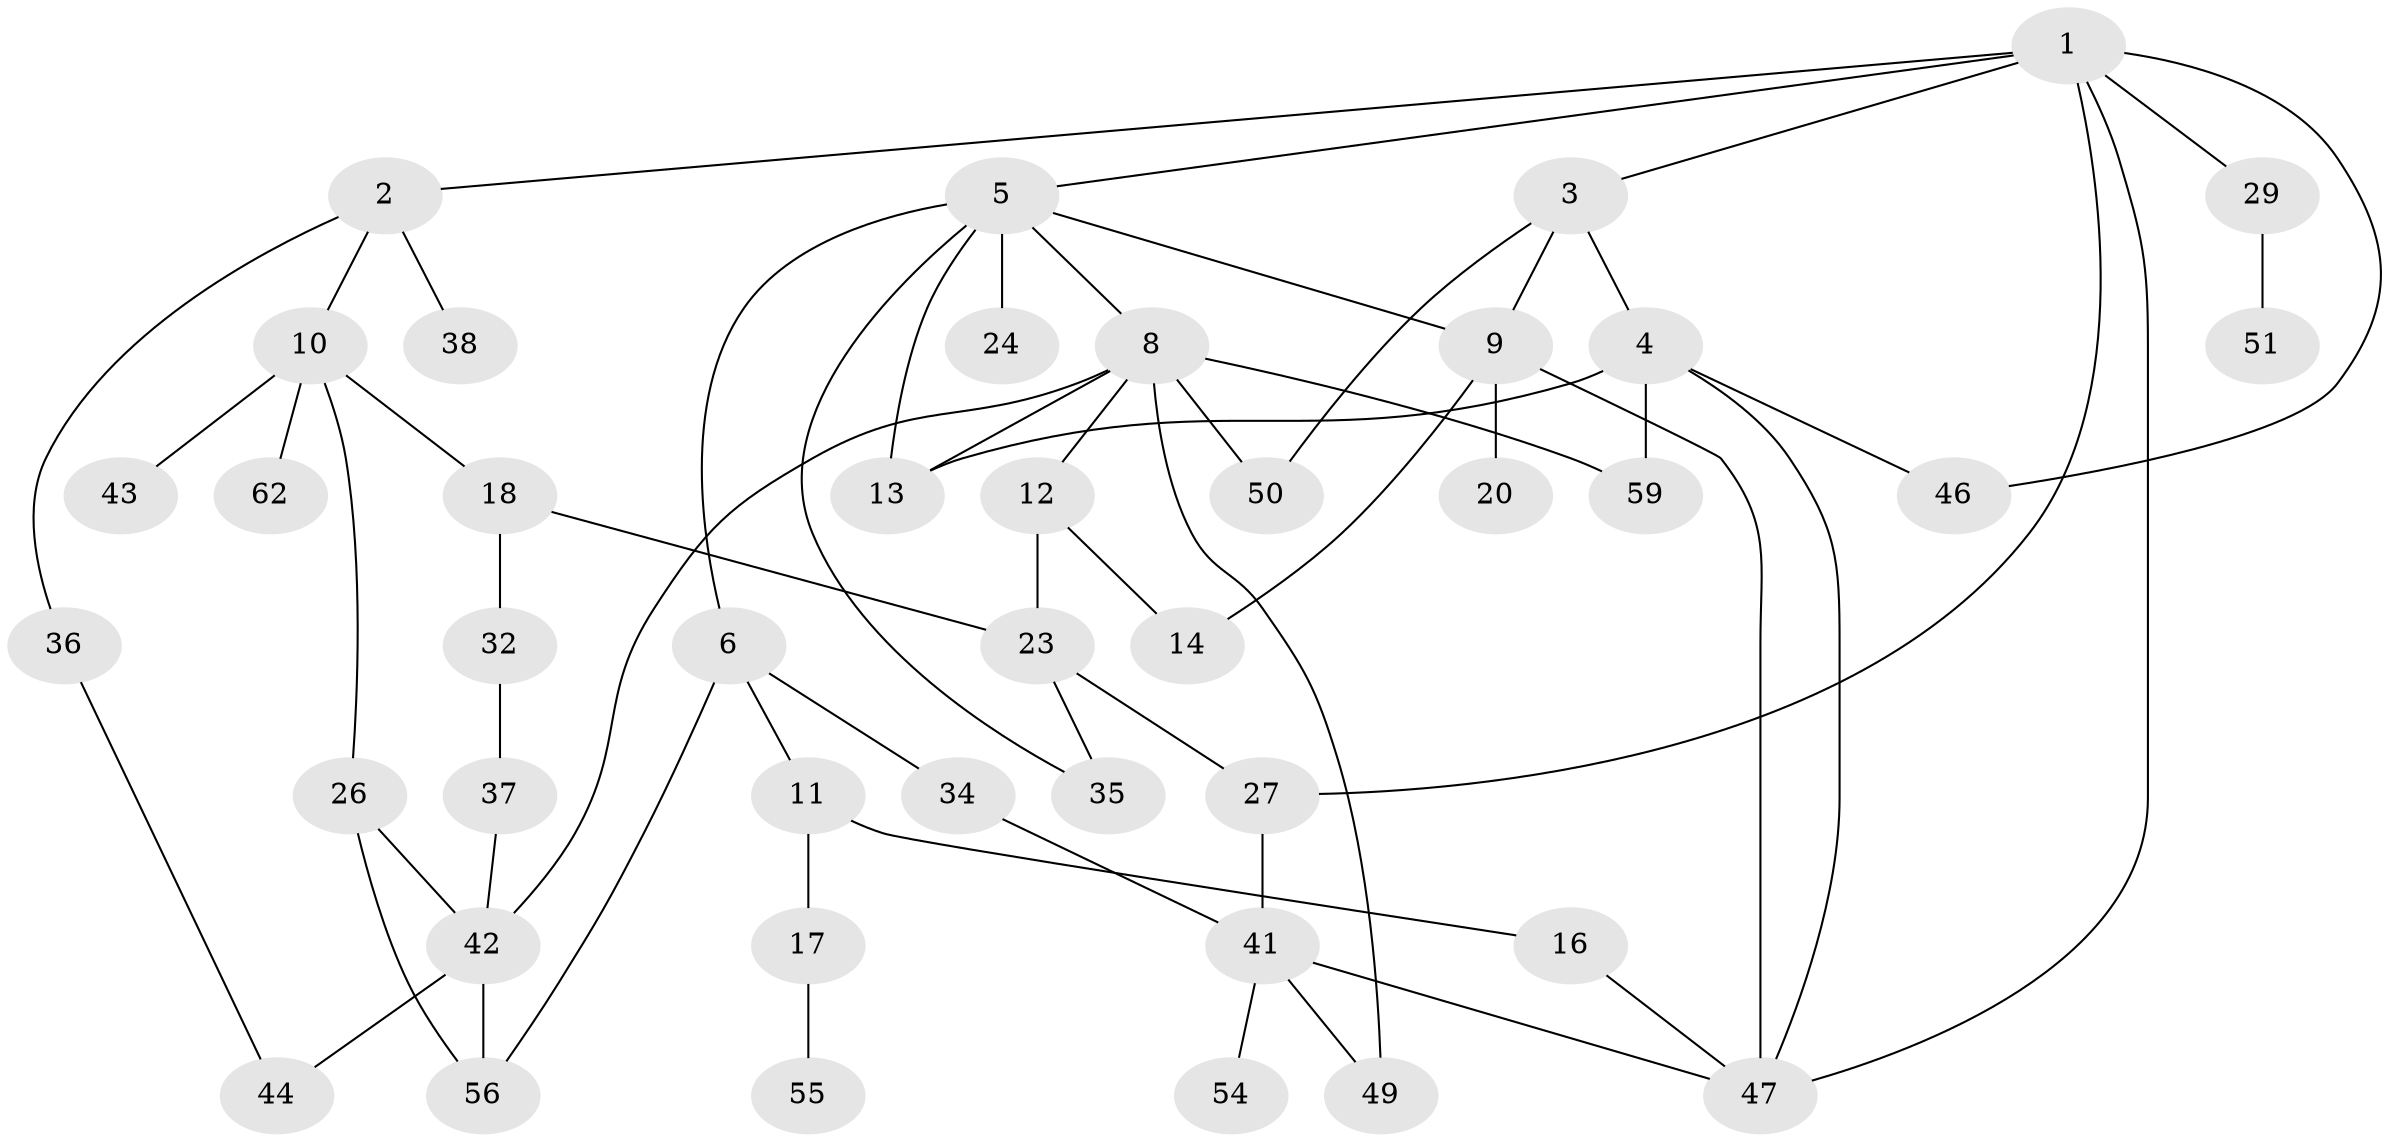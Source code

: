 // Generated by graph-tools (version 1.1) at 2025/51/02/27/25 19:51:36]
// undirected, 42 vertices, 62 edges
graph export_dot {
graph [start="1"]
  node [color=gray90,style=filled];
  1 [super="+22"];
  2 [super="+28"];
  3 [super="+64"];
  4 [super="+57"];
  5 [super="+7"];
  6 [super="+31"];
  8 [super="+30"];
  9 [super="+21"];
  10 [super="+25"];
  11 [super="+15"];
  12 [super="+45"];
  13 [super="+19"];
  14;
  16;
  17;
  18 [super="+63"];
  20;
  23 [super="+33"];
  24;
  26 [super="+40"];
  27 [super="+61"];
  29;
  32 [super="+60"];
  34;
  35;
  36;
  37 [super="+39"];
  38;
  41 [super="+58"];
  42 [super="+52"];
  43;
  44 [super="+53"];
  46;
  47 [super="+48"];
  49;
  50;
  51;
  54;
  55 [super="+65"];
  56;
  59;
  62;
  1 -- 2;
  1 -- 3;
  1 -- 5;
  1 -- 27;
  1 -- 29;
  1 -- 46;
  1 -- 47;
  2 -- 10;
  2 -- 36;
  2 -- 38;
  3 -- 4;
  3 -- 50;
  3 -- 9;
  4 -- 59;
  4 -- 13;
  4 -- 46;
  4 -- 47;
  5 -- 6;
  5 -- 8;
  5 -- 9;
  5 -- 24;
  5 -- 35;
  5 -- 13;
  6 -- 11;
  6 -- 56;
  6 -- 34;
  8 -- 12;
  8 -- 13;
  8 -- 42;
  8 -- 49;
  8 -- 50;
  8 -- 59;
  9 -- 14;
  9 -- 20;
  9 -- 47;
  10 -- 18;
  10 -- 26;
  10 -- 43;
  10 -- 62;
  11 -- 16;
  11 -- 17;
  12 -- 23;
  12 -- 14;
  16 -- 47;
  17 -- 55;
  18 -- 32;
  18 -- 23;
  23 -- 35;
  23 -- 27;
  26 -- 56;
  26 -- 42;
  27 -- 41;
  29 -- 51;
  32 -- 37;
  34 -- 41;
  36 -- 44;
  37 -- 42;
  41 -- 47;
  41 -- 54;
  41 -- 49;
  42 -- 56;
  42 -- 44;
}
